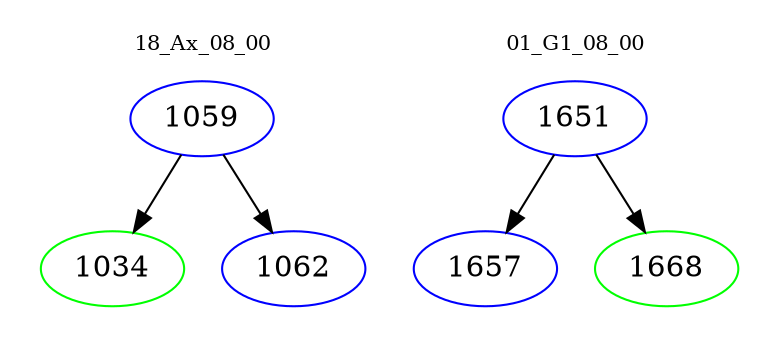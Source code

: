 digraph{
subgraph cluster_0 {
color = white
label = "18_Ax_08_00";
fontsize=10;
T0_1059 [label="1059", color="blue"]
T0_1059 -> T0_1034 [color="black"]
T0_1034 [label="1034", color="green"]
T0_1059 -> T0_1062 [color="black"]
T0_1062 [label="1062", color="blue"]
}
subgraph cluster_1 {
color = white
label = "01_G1_08_00";
fontsize=10;
T1_1651 [label="1651", color="blue"]
T1_1651 -> T1_1657 [color="black"]
T1_1657 [label="1657", color="blue"]
T1_1651 -> T1_1668 [color="black"]
T1_1668 [label="1668", color="green"]
}
}
